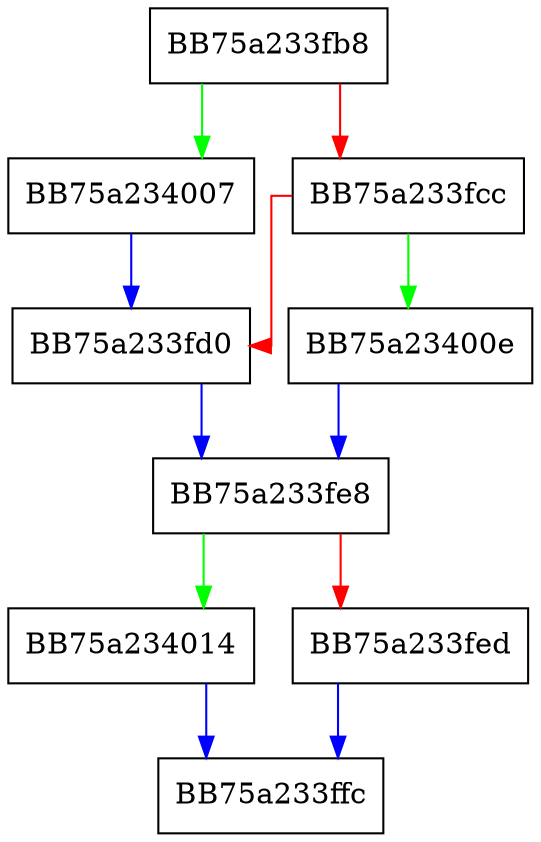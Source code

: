 digraph get_chunk_size {
  node [shape="box"];
  graph [splines=ortho];
  BB75a233fb8 -> BB75a234007 [color="green"];
  BB75a233fb8 -> BB75a233fcc [color="red"];
  BB75a233fcc -> BB75a23400e [color="green"];
  BB75a233fcc -> BB75a233fd0 [color="red"];
  BB75a233fd0 -> BB75a233fe8 [color="blue"];
  BB75a233fe8 -> BB75a234014 [color="green"];
  BB75a233fe8 -> BB75a233fed [color="red"];
  BB75a233fed -> BB75a233ffc [color="blue"];
  BB75a234007 -> BB75a233fd0 [color="blue"];
  BB75a23400e -> BB75a233fe8 [color="blue"];
  BB75a234014 -> BB75a233ffc [color="blue"];
}